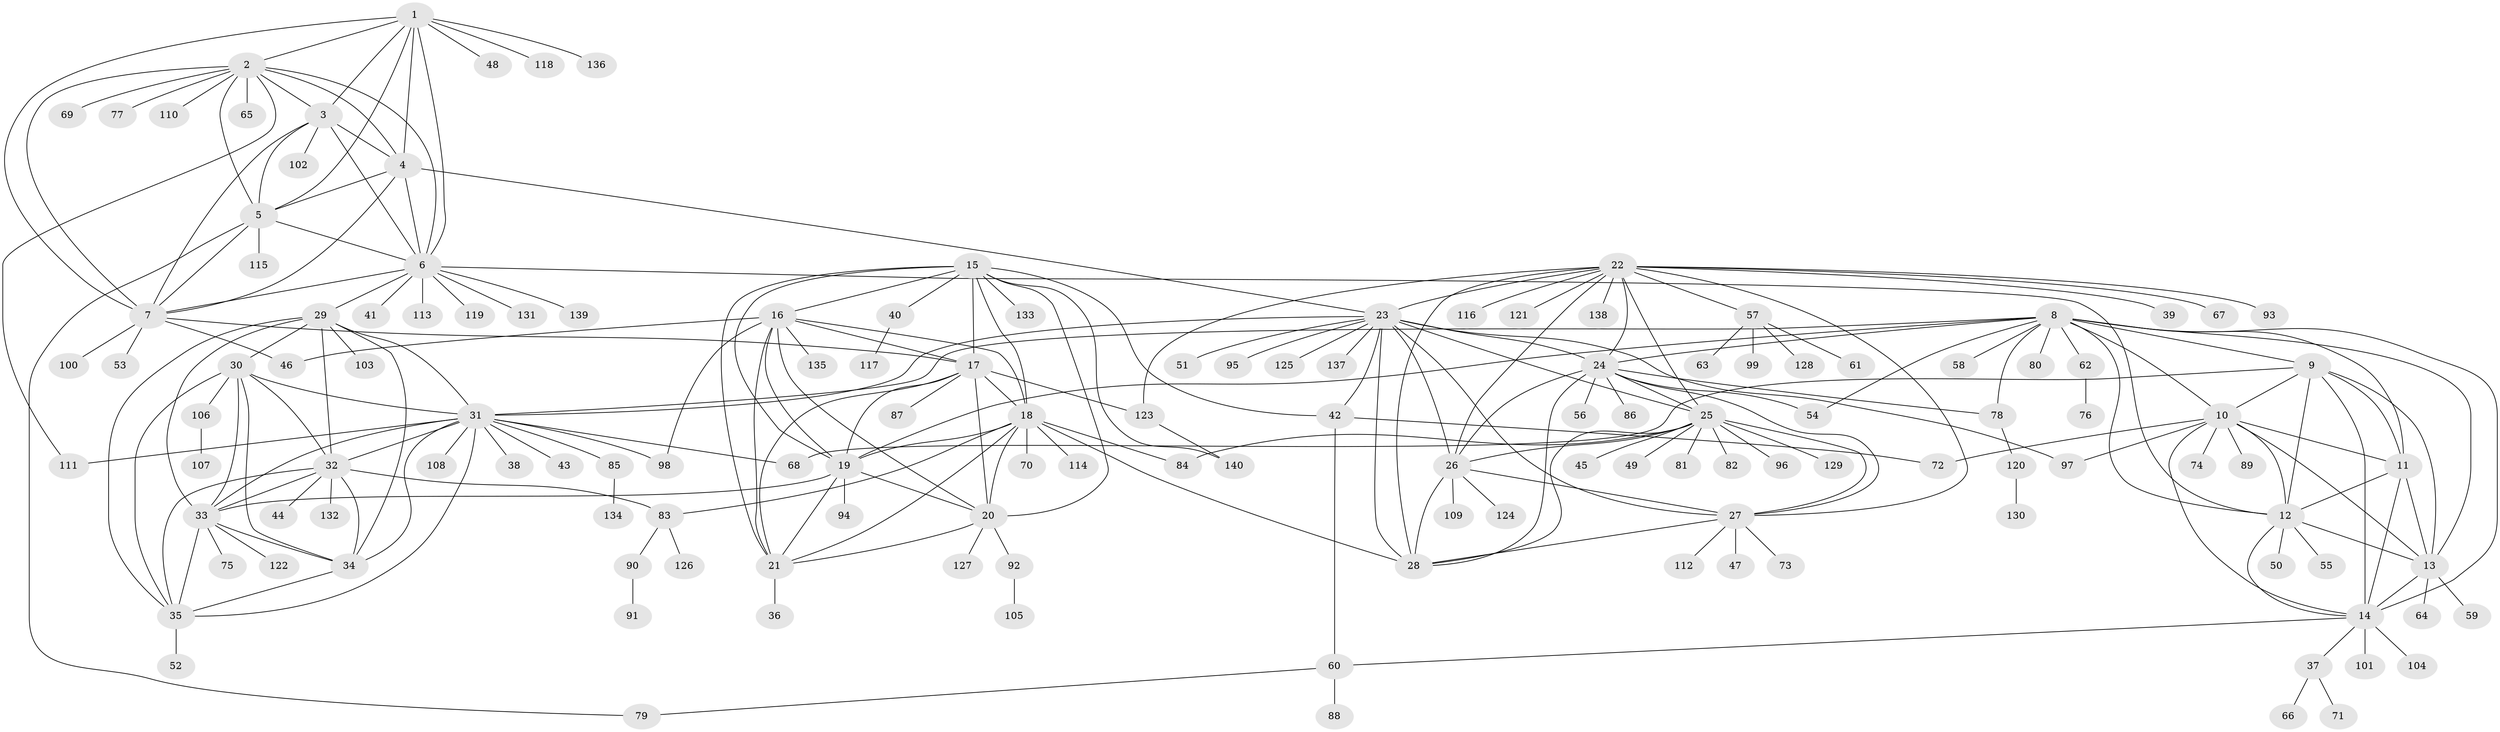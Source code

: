 // coarse degree distribution, {8: 0.02654867256637168, 10: 0.017699115044247787, 6: 0.035398230088495575, 7: 0.035398230088495575, 12: 0.02654867256637168, 9: 0.035398230088495575, 22: 0.008849557522123894, 5: 0.02654867256637168, 20: 0.008849557522123894, 4: 0.02654867256637168, 1: 0.6194690265486725, 2: 0.12389380530973451, 3: 0.008849557522123894}
// Generated by graph-tools (version 1.1) at 2025/24/03/03/25 07:24:14]
// undirected, 140 vertices, 235 edges
graph export_dot {
graph [start="1"]
  node [color=gray90,style=filled];
  1;
  2;
  3;
  4;
  5;
  6;
  7;
  8;
  9;
  10;
  11;
  12;
  13;
  14;
  15;
  16;
  17;
  18;
  19;
  20;
  21;
  22;
  23;
  24;
  25;
  26;
  27;
  28;
  29;
  30;
  31;
  32;
  33;
  34;
  35;
  36;
  37;
  38;
  39;
  40;
  41;
  42;
  43;
  44;
  45;
  46;
  47;
  48;
  49;
  50;
  51;
  52;
  53;
  54;
  55;
  56;
  57;
  58;
  59;
  60;
  61;
  62;
  63;
  64;
  65;
  66;
  67;
  68;
  69;
  70;
  71;
  72;
  73;
  74;
  75;
  76;
  77;
  78;
  79;
  80;
  81;
  82;
  83;
  84;
  85;
  86;
  87;
  88;
  89;
  90;
  91;
  92;
  93;
  94;
  95;
  96;
  97;
  98;
  99;
  100;
  101;
  102;
  103;
  104;
  105;
  106;
  107;
  108;
  109;
  110;
  111;
  112;
  113;
  114;
  115;
  116;
  117;
  118;
  119;
  120;
  121;
  122;
  123;
  124;
  125;
  126;
  127;
  128;
  129;
  130;
  131;
  132;
  133;
  134;
  135;
  136;
  137;
  138;
  139;
  140;
  1 -- 2;
  1 -- 3;
  1 -- 4;
  1 -- 5;
  1 -- 6;
  1 -- 7;
  1 -- 48;
  1 -- 118;
  1 -- 136;
  2 -- 3;
  2 -- 4;
  2 -- 5;
  2 -- 6;
  2 -- 7;
  2 -- 65;
  2 -- 69;
  2 -- 77;
  2 -- 110;
  2 -- 111;
  3 -- 4;
  3 -- 5;
  3 -- 6;
  3 -- 7;
  3 -- 102;
  4 -- 5;
  4 -- 6;
  4 -- 7;
  4 -- 23;
  5 -- 6;
  5 -- 7;
  5 -- 79;
  5 -- 115;
  6 -- 7;
  6 -- 12;
  6 -- 29;
  6 -- 41;
  6 -- 113;
  6 -- 119;
  6 -- 131;
  6 -- 139;
  7 -- 17;
  7 -- 46;
  7 -- 53;
  7 -- 100;
  8 -- 9;
  8 -- 10;
  8 -- 11;
  8 -- 12;
  8 -- 13;
  8 -- 14;
  8 -- 19;
  8 -- 24;
  8 -- 31;
  8 -- 54;
  8 -- 58;
  8 -- 62;
  8 -- 78;
  8 -- 80;
  9 -- 10;
  9 -- 11;
  9 -- 12;
  9 -- 13;
  9 -- 14;
  9 -- 68;
  10 -- 11;
  10 -- 12;
  10 -- 13;
  10 -- 14;
  10 -- 72;
  10 -- 74;
  10 -- 89;
  10 -- 97;
  11 -- 12;
  11 -- 13;
  11 -- 14;
  12 -- 13;
  12 -- 14;
  12 -- 50;
  12 -- 55;
  13 -- 14;
  13 -- 59;
  13 -- 64;
  14 -- 37;
  14 -- 60;
  14 -- 101;
  14 -- 104;
  15 -- 16;
  15 -- 17;
  15 -- 18;
  15 -- 19;
  15 -- 20;
  15 -- 21;
  15 -- 40;
  15 -- 42;
  15 -- 133;
  15 -- 140;
  16 -- 17;
  16 -- 18;
  16 -- 19;
  16 -- 20;
  16 -- 21;
  16 -- 46;
  16 -- 98;
  16 -- 135;
  17 -- 18;
  17 -- 19;
  17 -- 20;
  17 -- 21;
  17 -- 87;
  17 -- 123;
  18 -- 19;
  18 -- 20;
  18 -- 21;
  18 -- 28;
  18 -- 70;
  18 -- 83;
  18 -- 84;
  18 -- 114;
  19 -- 20;
  19 -- 21;
  19 -- 33;
  19 -- 94;
  20 -- 21;
  20 -- 92;
  20 -- 127;
  21 -- 36;
  22 -- 23;
  22 -- 24;
  22 -- 25;
  22 -- 26;
  22 -- 27;
  22 -- 28;
  22 -- 39;
  22 -- 57;
  22 -- 67;
  22 -- 93;
  22 -- 116;
  22 -- 121;
  22 -- 123;
  22 -- 138;
  23 -- 24;
  23 -- 25;
  23 -- 26;
  23 -- 27;
  23 -- 28;
  23 -- 31;
  23 -- 42;
  23 -- 51;
  23 -- 95;
  23 -- 97;
  23 -- 125;
  23 -- 137;
  24 -- 25;
  24 -- 26;
  24 -- 27;
  24 -- 28;
  24 -- 54;
  24 -- 56;
  24 -- 78;
  24 -- 86;
  25 -- 26;
  25 -- 27;
  25 -- 28;
  25 -- 45;
  25 -- 49;
  25 -- 81;
  25 -- 82;
  25 -- 84;
  25 -- 96;
  25 -- 129;
  26 -- 27;
  26 -- 28;
  26 -- 109;
  26 -- 124;
  27 -- 28;
  27 -- 47;
  27 -- 73;
  27 -- 112;
  29 -- 30;
  29 -- 31;
  29 -- 32;
  29 -- 33;
  29 -- 34;
  29 -- 35;
  29 -- 103;
  30 -- 31;
  30 -- 32;
  30 -- 33;
  30 -- 34;
  30 -- 35;
  30 -- 106;
  31 -- 32;
  31 -- 33;
  31 -- 34;
  31 -- 35;
  31 -- 38;
  31 -- 43;
  31 -- 68;
  31 -- 85;
  31 -- 98;
  31 -- 108;
  31 -- 111;
  32 -- 33;
  32 -- 34;
  32 -- 35;
  32 -- 44;
  32 -- 83;
  32 -- 132;
  33 -- 34;
  33 -- 35;
  33 -- 75;
  33 -- 122;
  34 -- 35;
  35 -- 52;
  37 -- 66;
  37 -- 71;
  40 -- 117;
  42 -- 60;
  42 -- 72;
  57 -- 61;
  57 -- 63;
  57 -- 99;
  57 -- 128;
  60 -- 79;
  60 -- 88;
  62 -- 76;
  78 -- 120;
  83 -- 90;
  83 -- 126;
  85 -- 134;
  90 -- 91;
  92 -- 105;
  106 -- 107;
  120 -- 130;
  123 -- 140;
}
